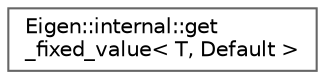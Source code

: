 digraph "Graphical Class Hierarchy"
{
 // LATEX_PDF_SIZE
  bgcolor="transparent";
  edge [fontname=Helvetica,fontsize=10,labelfontname=Helvetica,labelfontsize=10];
  node [fontname=Helvetica,fontsize=10,shape=box,height=0.2,width=0.4];
  rankdir="LR";
  Node0 [id="Node000000",label="Eigen::internal::get\l_fixed_value\< T, Default \>",height=0.2,width=0.4,color="grey40", fillcolor="white", style="filled",URL="$structEigen_1_1internal_1_1get__fixed__value.html",tooltip=" "];
}
